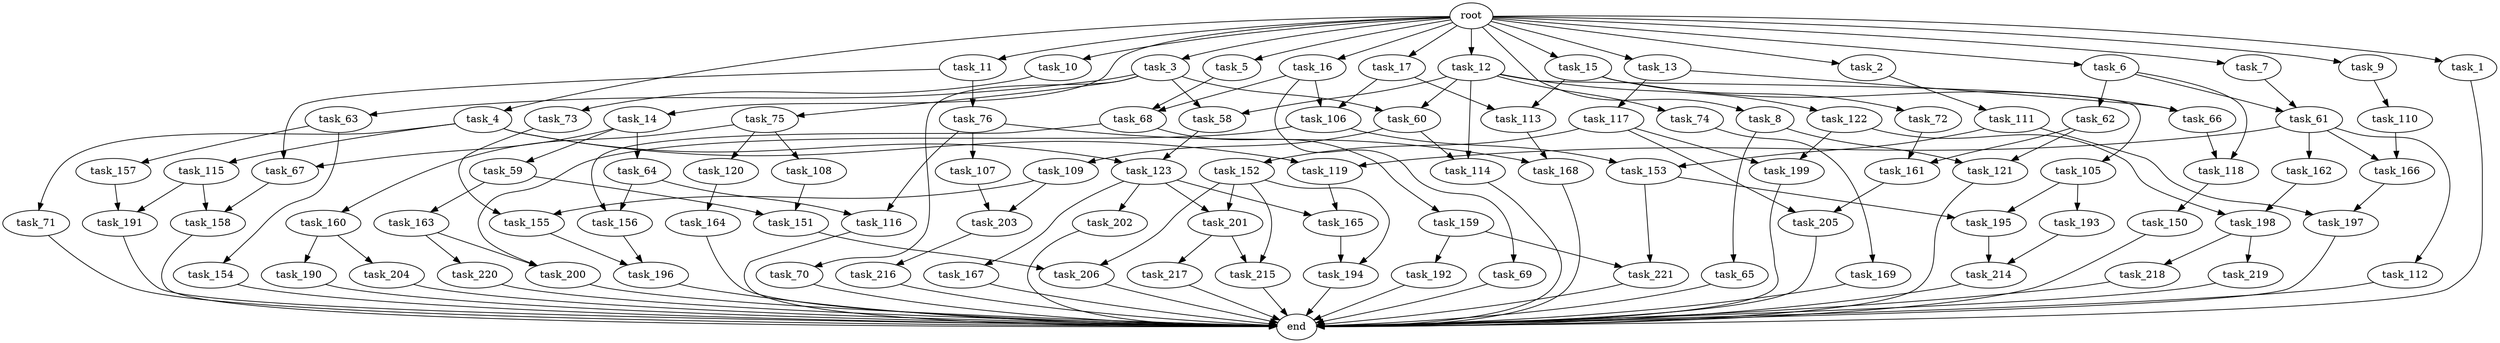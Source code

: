 digraph G {
  task_67 [size="24910810316.800003"];
  task_153 [size="49821620633.600006"];
  task_193 [size="21474836480.000000"];
  task_12 [size="102.400000"];
  task_201 [size="76450417868.800003"];
  task_5 [size="102.400000"];
  task_217 [size="54975581388.800003"];
  task_63 [size="85899345920.000000"];
  task_196 [size="139156940390.399994"];
  task_164 [size="7730941132.800000"];
  task_203 [size="139156940390.399994"];
  task_17 [size="102.400000"];
  task_2 [size="102.400000"];
  task_121 [size="127990025420.800003"];
  task_216 [size="54975581388.800003"];
  task_168 [size="107374182400.000000"];
  task_161 [size="171798691840.000000"];
  task_166 [size="21474836480.000000"];
  task_169 [size="85899345920.000000"];
  task_60 [size="155477816115.200012"];
  task_15 [size="102.400000"];
  task_163 [size="42090679500.800003"];
  task_58 [size="155477816115.200012"];
  task_11 [size="102.400000"];
  task_150 [size="7730941132.800000"];
  task_167 [size="21474836480.000000"];
  task_165 [size="35218731827.200005"];
  task_191 [size="63565515980.800003"];
  task_64 [size="3435973836.800000"];
  task_156 [size="83322365542.400009"];
  end [size="0.000000"];
  root [size="0.000000"];
  task_72 [size="42090679500.800003"];
  task_69 [size="30923764531.200001"];
  task_119 [size="11166914969.600000"];
  task_74 [size="69578470195.199997"];
  task_152 [size="85899345920.000000"];
  task_190 [size="13743895347.200001"];
  task_114 [size="155477816115.200012"];
  task_8 [size="102.400000"];
  task_155 [size="83322365542.400009"];
  task_215 [size="109951162777.600006"];
  task_109 [size="85899345920.000000"];
  task_122 [size="69578470195.199997"];
  task_194 [size="76450417868.800003"];
  task_105 [size="69578470195.199997"];
  task_160 [size="21474836480.000000"];
  task_66 [size="63565515980.800003"];
  task_206 [size="109951162777.600006"];
  task_198 [size="100502234726.400009"];
  task_214 [size="116823110451.200012"];
  task_116 [size="35218731827.200005"];
  task_199 [size="155477816115.200012"];
  task_1 [size="102.400000"];
  task_3 [size="102.400000"];
  task_200 [size="77309411328.000000"];
  task_157 [size="69578470195.199997"];
  task_9 [size="102.400000"];
  task_75 [size="85899345920.000000"];
  task_220 [size="69578470195.199997"];
  task_4 [size="102.400000"];
  task_111 [size="69578470195.199997"];
  task_123 [size="17179869184.000000"];
  task_117 [size="21474836480.000000"];
  task_16 [size="102.400000"];
  task_68 [size="73014444032.000000"];
  task_7 [size="102.400000"];
  task_159 [size="69578470195.199997"];
  task_154 [size="69578470195.199997"];
  task_6 [size="102.400000"];
  task_221 [size="85899345920.000000"];
  task_62 [size="30923764531.200001"];
  task_192 [size="30923764531.200001"];
  task_112 [size="7730941132.800000"];
  task_65 [size="42090679500.800003"];
  task_115 [size="3435973836.800000"];
  task_158 [size="42949672960.000000"];
  task_202 [size="21474836480.000000"];
  task_118 [size="38654705664.000000"];
  task_120 [size="21474836480.000000"];
  task_204 [size="13743895347.200001"];
  task_73 [size="69578470195.199997"];
  task_162 [size="7730941132.800000"];
  task_13 [size="102.400000"];
  task_61 [size="73014444032.000000"];
  task_113 [size="49821620633.600006"];
  task_151 [size="49821620633.600006"];
  task_76 [size="21474836480.000000"];
  task_59 [size="3435973836.800000"];
  task_70 [size="85899345920.000000"];
  task_197 [size="97066260889.600006"];
  task_218 [size="54975581388.800003"];
  task_219 [size="54975581388.800003"];
  task_71 [size="3435973836.800000"];
  task_10 [size="102.400000"];
  task_14 [size="102.400000"];
  task_110 [size="13743895347.200001"];
  task_205 [size="116823110451.200012"];
  task_108 [size="21474836480.000000"];
  task_195 [size="76450417868.800003"];
  task_106 [size="38654705664.000000"];
  task_107 [size="21474836480.000000"];

  task_67 -> task_158 [size="209715200.000000"];
  task_153 -> task_195 [size="536870912.000000"];
  task_153 -> task_221 [size="536870912.000000"];
  task_193 -> task_214 [size="838860800.000000"];
  task_12 -> task_60 [size="679477248.000000"];
  task_12 -> task_114 [size="679477248.000000"];
  task_12 -> task_58 [size="679477248.000000"];
  task_12 -> task_122 [size="679477248.000000"];
  task_12 -> task_105 [size="679477248.000000"];
  task_12 -> task_74 [size="679477248.000000"];
  task_201 -> task_215 [size="536870912.000000"];
  task_201 -> task_217 [size="536870912.000000"];
  task_5 -> task_68 [size="411041792.000000"];
  task_217 -> end [size="1.000000"];
  task_63 -> task_154 [size="679477248.000000"];
  task_63 -> task_157 [size="679477248.000000"];
  task_196 -> end [size="1.000000"];
  task_164 -> end [size="1.000000"];
  task_203 -> task_216 [size="536870912.000000"];
  task_17 -> task_106 [size="75497472.000000"];
  task_17 -> task_113 [size="75497472.000000"];
  task_2 -> task_111 [size="679477248.000000"];
  task_121 -> end [size="1.000000"];
  task_216 -> end [size="1.000000"];
  task_168 -> end [size="1.000000"];
  task_161 -> task_205 [size="301989888.000000"];
  task_166 -> task_197 [size="536870912.000000"];
  task_169 -> end [size="1.000000"];
  task_60 -> task_109 [size="838860800.000000"];
  task_60 -> task_114 [size="838860800.000000"];
  task_15 -> task_66 [size="411041792.000000"];
  task_15 -> task_72 [size="411041792.000000"];
  task_15 -> task_113 [size="411041792.000000"];
  task_163 -> task_220 [size="679477248.000000"];
  task_163 -> task_200 [size="679477248.000000"];
  task_58 -> task_123 [size="134217728.000000"];
  task_11 -> task_67 [size="209715200.000000"];
  task_11 -> task_76 [size="209715200.000000"];
  task_150 -> end [size="1.000000"];
  task_167 -> end [size="1.000000"];
  task_165 -> task_194 [size="209715200.000000"];
  task_191 -> end [size="1.000000"];
  task_64 -> task_116 [size="134217728.000000"];
  task_64 -> task_156 [size="134217728.000000"];
  task_156 -> task_196 [size="679477248.000000"];
  root -> task_7 [size="1.000000"];
  root -> task_8 [size="1.000000"];
  root -> task_12 [size="1.000000"];
  root -> task_4 [size="1.000000"];
  root -> task_1 [size="1.000000"];
  root -> task_3 [size="1.000000"];
  root -> task_16 [size="1.000000"];
  root -> task_5 [size="1.000000"];
  root -> task_10 [size="1.000000"];
  root -> task_6 [size="1.000000"];
  root -> task_17 [size="1.000000"];
  root -> task_9 [size="1.000000"];
  root -> task_11 [size="1.000000"];
  root -> task_2 [size="1.000000"];
  root -> task_13 [size="1.000000"];
  root -> task_14 [size="1.000000"];
  root -> task_15 [size="1.000000"];
  task_72 -> task_161 [size="838860800.000000"];
  task_69 -> end [size="1.000000"];
  task_119 -> task_165 [size="134217728.000000"];
  task_74 -> task_169 [size="838860800.000000"];
  task_152 -> task_215 [size="536870912.000000"];
  task_152 -> task_194 [size="536870912.000000"];
  task_152 -> task_206 [size="536870912.000000"];
  task_152 -> task_201 [size="536870912.000000"];
  task_190 -> end [size="1.000000"];
  task_114 -> end [size="1.000000"];
  task_8 -> task_65 [size="411041792.000000"];
  task_8 -> task_121 [size="411041792.000000"];
  task_155 -> task_196 [size="679477248.000000"];
  task_215 -> end [size="1.000000"];
  task_109 -> task_203 [size="679477248.000000"];
  task_109 -> task_155 [size="679477248.000000"];
  task_122 -> task_199 [size="679477248.000000"];
  task_122 -> task_198 [size="679477248.000000"];
  task_194 -> end [size="1.000000"];
  task_105 -> task_193 [size="209715200.000000"];
  task_105 -> task_195 [size="209715200.000000"];
  task_160 -> task_204 [size="134217728.000000"];
  task_160 -> task_190 [size="134217728.000000"];
  task_66 -> task_118 [size="75497472.000000"];
  task_206 -> end [size="1.000000"];
  task_198 -> task_219 [size="536870912.000000"];
  task_198 -> task_218 [size="536870912.000000"];
  task_214 -> end [size="1.000000"];
  task_116 -> end [size="1.000000"];
  task_199 -> end [size="1.000000"];
  task_1 -> end [size="1.000000"];
  task_3 -> task_60 [size="838860800.000000"];
  task_3 -> task_75 [size="838860800.000000"];
  task_3 -> task_58 [size="838860800.000000"];
  task_3 -> task_70 [size="838860800.000000"];
  task_3 -> task_63 [size="838860800.000000"];
  task_200 -> end [size="1.000000"];
  task_157 -> task_191 [size="411041792.000000"];
  task_9 -> task_110 [size="134217728.000000"];
  task_75 -> task_160 [size="209715200.000000"];
  task_75 -> task_108 [size="209715200.000000"];
  task_75 -> task_120 [size="209715200.000000"];
  task_220 -> end [size="1.000000"];
  task_4 -> task_119 [size="33554432.000000"];
  task_4 -> task_123 [size="33554432.000000"];
  task_4 -> task_115 [size="33554432.000000"];
  task_4 -> task_71 [size="33554432.000000"];
  task_111 -> task_153 [size="411041792.000000"];
  task_111 -> task_197 [size="411041792.000000"];
  task_123 -> task_202 [size="209715200.000000"];
  task_123 -> task_201 [size="209715200.000000"];
  task_123 -> task_167 [size="209715200.000000"];
  task_123 -> task_165 [size="209715200.000000"];
  task_117 -> task_152 [size="838860800.000000"];
  task_117 -> task_199 [size="838860800.000000"];
  task_117 -> task_205 [size="838860800.000000"];
  task_16 -> task_106 [size="301989888.000000"];
  task_16 -> task_68 [size="301989888.000000"];
  task_16 -> task_69 [size="301989888.000000"];
  task_68 -> task_156 [size="679477248.000000"];
  task_68 -> task_159 [size="679477248.000000"];
  task_7 -> task_61 [size="411041792.000000"];
  task_159 -> task_192 [size="301989888.000000"];
  task_159 -> task_221 [size="301989888.000000"];
  task_154 -> end [size="1.000000"];
  task_6 -> task_61 [size="301989888.000000"];
  task_6 -> task_62 [size="301989888.000000"];
  task_6 -> task_118 [size="301989888.000000"];
  task_221 -> end [size="1.000000"];
  task_62 -> task_121 [size="838860800.000000"];
  task_62 -> task_161 [size="838860800.000000"];
  task_192 -> end [size="1.000000"];
  task_112 -> end [size="1.000000"];
  task_65 -> end [size="1.000000"];
  task_115 -> task_191 [size="209715200.000000"];
  task_115 -> task_158 [size="209715200.000000"];
  task_158 -> end [size="1.000000"];
  task_202 -> end [size="1.000000"];
  task_118 -> task_150 [size="75497472.000000"];
  task_120 -> task_164 [size="75497472.000000"];
  task_204 -> end [size="1.000000"];
  task_73 -> task_155 [size="134217728.000000"];
  task_162 -> task_198 [size="301989888.000000"];
  task_13 -> task_66 [size="209715200.000000"];
  task_13 -> task_117 [size="209715200.000000"];
  task_61 -> task_112 [size="75497472.000000"];
  task_61 -> task_119 [size="75497472.000000"];
  task_61 -> task_162 [size="75497472.000000"];
  task_61 -> task_166 [size="75497472.000000"];
  task_113 -> task_168 [size="838860800.000000"];
  task_151 -> task_206 [size="536870912.000000"];
  task_76 -> task_116 [size="209715200.000000"];
  task_76 -> task_168 [size="209715200.000000"];
  task_76 -> task_107 [size="209715200.000000"];
  task_59 -> task_163 [size="411041792.000000"];
  task_59 -> task_151 [size="411041792.000000"];
  task_70 -> end [size="1.000000"];
  task_197 -> end [size="1.000000"];
  task_218 -> end [size="1.000000"];
  task_219 -> end [size="1.000000"];
  task_71 -> end [size="1.000000"];
  task_10 -> task_73 [size="679477248.000000"];
  task_14 -> task_67 [size="33554432.000000"];
  task_14 -> task_64 [size="33554432.000000"];
  task_14 -> task_59 [size="33554432.000000"];
  task_110 -> task_166 [size="134217728.000000"];
  task_205 -> end [size="1.000000"];
  task_108 -> task_151 [size="75497472.000000"];
  task_195 -> task_214 [size="301989888.000000"];
  task_106 -> task_153 [size="75497472.000000"];
  task_106 -> task_200 [size="75497472.000000"];
  task_107 -> task_203 [size="679477248.000000"];
}
